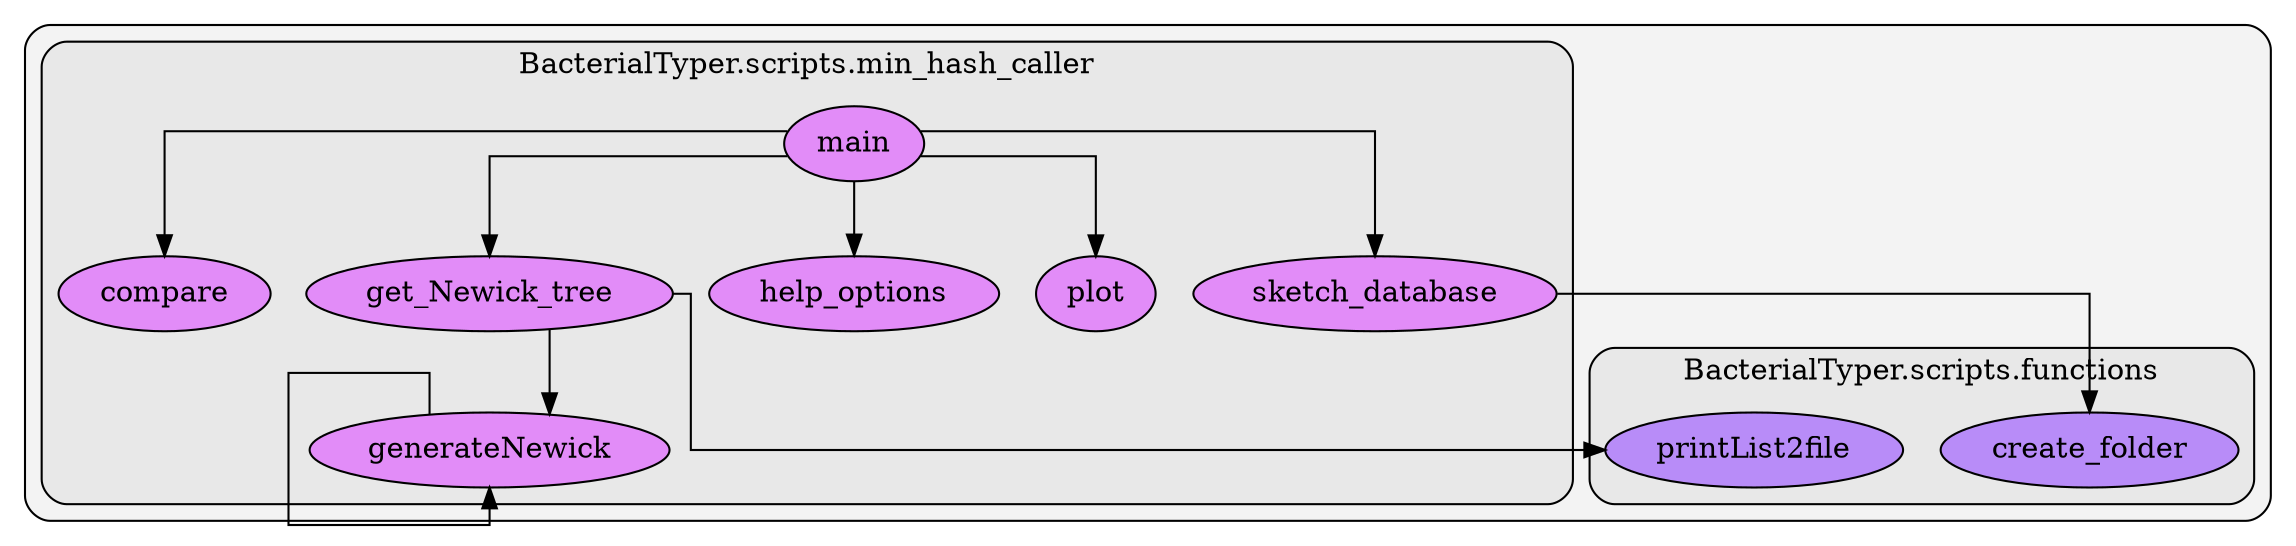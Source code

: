 digraph G {
    graph [splines=ortho, rankdir=TB, clusterrank="local"];
    subgraph cluster_G {

        graph [style="filled,rounded",fillcolor="#80808018", label=""];
        subgraph cluster_BacterialTyper__scripts__functions {

            graph [style="filled,rounded",fillcolor="#80808018", label="BacterialTyper.scripts.functions"];
        }
        subgraph cluster_BacterialTyper__scripts__functions {

            graph [style="filled,rounded",fillcolor="#80808018", label="BacterialTyper.scripts.functions"];
        }
        subgraph cluster_BacterialTyper__scripts__functions {

            graph [style="filled,rounded",fillcolor="#80808018", label="BacterialTyper.scripts.functions"];
        }
        subgraph cluster_BacterialTyper__scripts__functions {

            graph [style="filled,rounded",fillcolor="#80808018", label="BacterialTyper.scripts.functions"];
        }
        subgraph cluster_BacterialTyper__scripts__functions {

            graph [style="filled,rounded",fillcolor="#80808018", label="BacterialTyper.scripts.functions"];
        }
        subgraph cluster_BacterialTyper__scripts__functions {

            graph [style="filled,rounded",fillcolor="#80808018", label="BacterialTyper.scripts.functions"];
            BacterialTyper__scripts__functions__create_folder [label="create_folder", style="filled", fillcolor="#a365ffb2", fontcolor="#000000", group="33"];
        }
        subgraph cluster_BacterialTyper__scripts__functions {

            graph [style="filled,rounded",fillcolor="#80808018", label="BacterialTyper.scripts.functions"];
        }
        subgraph cluster_BacterialTyper__scripts__functions {

            graph [style="filled,rounded",fillcolor="#80808018", label="BacterialTyper.scripts.functions"];
        }
        subgraph cluster_BacterialTyper__scripts__functions {

            graph [style="filled,rounded",fillcolor="#80808018", label="BacterialTyper.scripts.functions"];
        }
        subgraph cluster_BacterialTyper__scripts__functions {

            graph [style="filled,rounded",fillcolor="#80808018", label="BacterialTyper.scripts.functions"];
        }
        subgraph cluster_BacterialTyper__scripts__functions {

            graph [style="filled,rounded",fillcolor="#80808018", label="BacterialTyper.scripts.functions"];
        }
        subgraph cluster_BacterialTyper__scripts__functions {

            graph [style="filled,rounded",fillcolor="#80808018", label="BacterialTyper.scripts.functions"];
        }
        subgraph cluster_BacterialTyper__scripts__functions {

            graph [style="filled,rounded",fillcolor="#80808018", label="BacterialTyper.scripts.functions"];
        }
        subgraph cluster_BacterialTyper__scripts__functions {

            graph [style="filled,rounded",fillcolor="#80808018", label="BacterialTyper.scripts.functions"];
        }
        subgraph cluster_BacterialTyper__scripts__functions {

            graph [style="filled,rounded",fillcolor="#80808018", label="BacterialTyper.scripts.functions"];
        }
        subgraph cluster_BacterialTyper__scripts__functions {

            graph [style="filled,rounded",fillcolor="#80808018", label="BacterialTyper.scripts.functions"];
        }
        subgraph cluster_BacterialTyper__scripts__functions {

            graph [style="filled,rounded",fillcolor="#80808018", label="BacterialTyper.scripts.functions"];
        }
        subgraph cluster_BacterialTyper__scripts__functions {

            graph [style="filled,rounded",fillcolor="#80808018", label="BacterialTyper.scripts.functions"];
        }
        subgraph cluster_BacterialTyper__scripts__functions {

            graph [style="filled,rounded",fillcolor="#80808018", label="BacterialTyper.scripts.functions"];
        }
        subgraph cluster_BacterialTyper__scripts__functions {

            graph [style="filled,rounded",fillcolor="#80808018", label="BacterialTyper.scripts.functions"];
        }
        subgraph cluster_BacterialTyper__scripts__functions {

            graph [style="filled,rounded",fillcolor="#80808018", label="BacterialTyper.scripts.functions"];
        }
        subgraph cluster_BacterialTyper__scripts__functions {

            graph [style="filled,rounded",fillcolor="#80808018", label="BacterialTyper.scripts.functions"];
        }
        subgraph cluster_BacterialTyper__scripts__functions {

            graph [style="filled,rounded",fillcolor="#80808018", label="BacterialTyper.scripts.functions"];
        }
        subgraph cluster_BacterialTyper__scripts__functions {

            graph [style="filled,rounded",fillcolor="#80808018", label="BacterialTyper.scripts.functions"];
        }
        subgraph cluster_BacterialTyper__scripts__functions {

            graph [style="filled,rounded",fillcolor="#80808018", label="BacterialTyper.scripts.functions"];
        }
        subgraph cluster_BacterialTyper__scripts__functions {

            graph [style="filled,rounded",fillcolor="#80808018", label="BacterialTyper.scripts.functions"];
        }
        subgraph cluster_BacterialTyper__scripts__functions {

            graph [style="filled,rounded",fillcolor="#80808018", label="BacterialTyper.scripts.functions"];
            BacterialTyper__scripts__functions__printList2file [label="printList2file", style="filled", fillcolor="#a365ffb2", fontcolor="#000000", group="33"];
        }
        subgraph cluster_BacterialTyper__scripts__functions {

            graph [style="filled,rounded",fillcolor="#80808018", label="BacterialTyper.scripts.functions"];
        }
        subgraph cluster_BacterialTyper__scripts__functions {

            graph [style="filled,rounded",fillcolor="#80808018", label="BacterialTyper.scripts.functions"];
        }
        subgraph cluster_BacterialTyper__scripts__functions {

            graph [style="filled,rounded",fillcolor="#80808018", label="BacterialTyper.scripts.functions"];
        }
        subgraph cluster_BacterialTyper__scripts__functions {

            graph [style="filled,rounded",fillcolor="#80808018", label="BacterialTyper.scripts.functions"];
        }
        subgraph cluster_BacterialTyper__scripts__functions {

            graph [style="filled,rounded",fillcolor="#80808018", label="BacterialTyper.scripts.functions"];
        }
        subgraph cluster_BacterialTyper__scripts__functions {

            graph [style="filled,rounded",fillcolor="#80808018", label="BacterialTyper.scripts.functions"];
        }
        subgraph cluster_BacterialTyper__scripts__functions {

            graph [style="filled,rounded",fillcolor="#80808018", label="BacterialTyper.scripts.functions"];
        }
        subgraph cluster_BacterialTyper__scripts__functions {

            graph [style="filled,rounded",fillcolor="#80808018", label="BacterialTyper.scripts.functions"];
        }
        subgraph cluster_BacterialTyper__scripts__functions {

            graph [style="filled,rounded",fillcolor="#80808018", label="BacterialTyper.scripts.functions"];
        }
        subgraph cluster_BacterialTyper__scripts__functions {

            graph [style="filled,rounded",fillcolor="#80808018", label="BacterialTyper.scripts.functions"];
        }
        subgraph cluster_BacterialTyper__scripts__functions {

            graph [style="filled,rounded",fillcolor="#80808018", label="BacterialTyper.scripts.functions"];
        }
        subgraph cluster_BacterialTyper__scripts__functions {

            graph [style="filled,rounded",fillcolor="#80808018", label="BacterialTyper.scripts.functions"];
        }
        subgraph cluster_BacterialTyper__scripts__min_hash_caller {

            graph [style="filled,rounded",fillcolor="#80808018", label="BacterialTyper.scripts.min_hash_caller"];
            BacterialTyper__scripts__min_hash_caller__compare [label="compare", style="filled", fillcolor="#e065ffb2", fontcolor="#000000", group="36"];
        }
        subgraph cluster_BacterialTyper__scripts__min_hash_caller {

            graph [style="filled,rounded",fillcolor="#80808018", label="BacterialTyper.scripts.min_hash_caller"];
            BacterialTyper__scripts__min_hash_caller__generateNewick [label="generateNewick", style="filled", fillcolor="#e065ffb2", fontcolor="#000000", group="36"];
        }
        subgraph cluster_BacterialTyper__scripts__min_hash_caller {

            graph [style="filled,rounded",fillcolor="#80808018", label="BacterialTyper.scripts.min_hash_caller"];
            BacterialTyper__scripts__min_hash_caller__get_Newick_tree [label="get_Newick_tree", style="filled", fillcolor="#e065ffb2", fontcolor="#000000", group="36"];
        }
        subgraph cluster_BacterialTyper__scripts__min_hash_caller {

            graph [style="filled,rounded",fillcolor="#80808018", label="BacterialTyper.scripts.min_hash_caller"];
        }
        subgraph cluster_BacterialTyper__scripts__min_hash_caller {

            graph [style="filled,rounded",fillcolor="#80808018", label="BacterialTyper.scripts.min_hash_caller"];
            BacterialTyper__scripts__min_hash_caller__help_options [label="help_options", style="filled", fillcolor="#e065ffb2", fontcolor="#000000", group="36"];
        }
        subgraph cluster_BacterialTyper__scripts__min_hash_caller {

            graph [style="filled,rounded",fillcolor="#80808018", label="BacterialTyper.scripts.min_hash_caller"];
            BacterialTyper__scripts__min_hash_caller__main [label="main", style="filled", fillcolor="#e065ffb2", fontcolor="#000000", group="36"];
        }
        subgraph cluster_BacterialTyper__scripts__min_hash_caller {

            graph [style="filled,rounded",fillcolor="#80808018", label="BacterialTyper.scripts.min_hash_caller"];
            BacterialTyper__scripts__min_hash_caller__plot [label="plot", style="filled", fillcolor="#e065ffb2", fontcolor="#000000", group="36"];
        }
        subgraph cluster_BacterialTyper__scripts__min_hash_caller {

            graph [style="filled,rounded",fillcolor="#80808018", label="BacterialTyper.scripts.min_hash_caller"];
        }
        subgraph cluster_BacterialTyper__scripts__min_hash_caller {

            graph [style="filled,rounded",fillcolor="#80808018", label="BacterialTyper.scripts.min_hash_caller"];
            BacterialTyper__scripts__min_hash_caller__sketch_database [label="sketch_database", style="filled", fillcolor="#e065ffb2", fontcolor="#000000", group="36"];
        }
    }
        BacterialTyper__scripts__min_hash_caller__sketch_database -> BacterialTyper__scripts__functions__create_folder [style="solid", color="#000000"];
        BacterialTyper__scripts__min_hash_caller__generateNewick -> BacterialTyper__scripts__min_hash_caller__generateNewick [style="solid", color="#000000"];
        BacterialTyper__scripts__min_hash_caller__get_Newick_tree -> BacterialTyper__scripts__functions__printList2file [style="solid", color="#000000"];
        BacterialTyper__scripts__min_hash_caller__get_Newick_tree -> BacterialTyper__scripts__min_hash_caller__generateNewick [style="solid", color="#000000"];
        BacterialTyper__scripts__min_hash_caller__main -> BacterialTyper__scripts__min_hash_caller__sketch_database [style="solid", color="#000000"];
        BacterialTyper__scripts__min_hash_caller__main -> BacterialTyper__scripts__min_hash_caller__help_options [style="solid", color="#000000"];
        BacterialTyper__scripts__min_hash_caller__main -> BacterialTyper__scripts__min_hash_caller__compare [style="solid", color="#000000"];
        BacterialTyper__scripts__min_hash_caller__main -> BacterialTyper__scripts__min_hash_caller__get_Newick_tree [style="solid", color="#000000"];
        BacterialTyper__scripts__min_hash_caller__main -> BacterialTyper__scripts__min_hash_caller__plot [style="solid", color="#000000"];
    }
